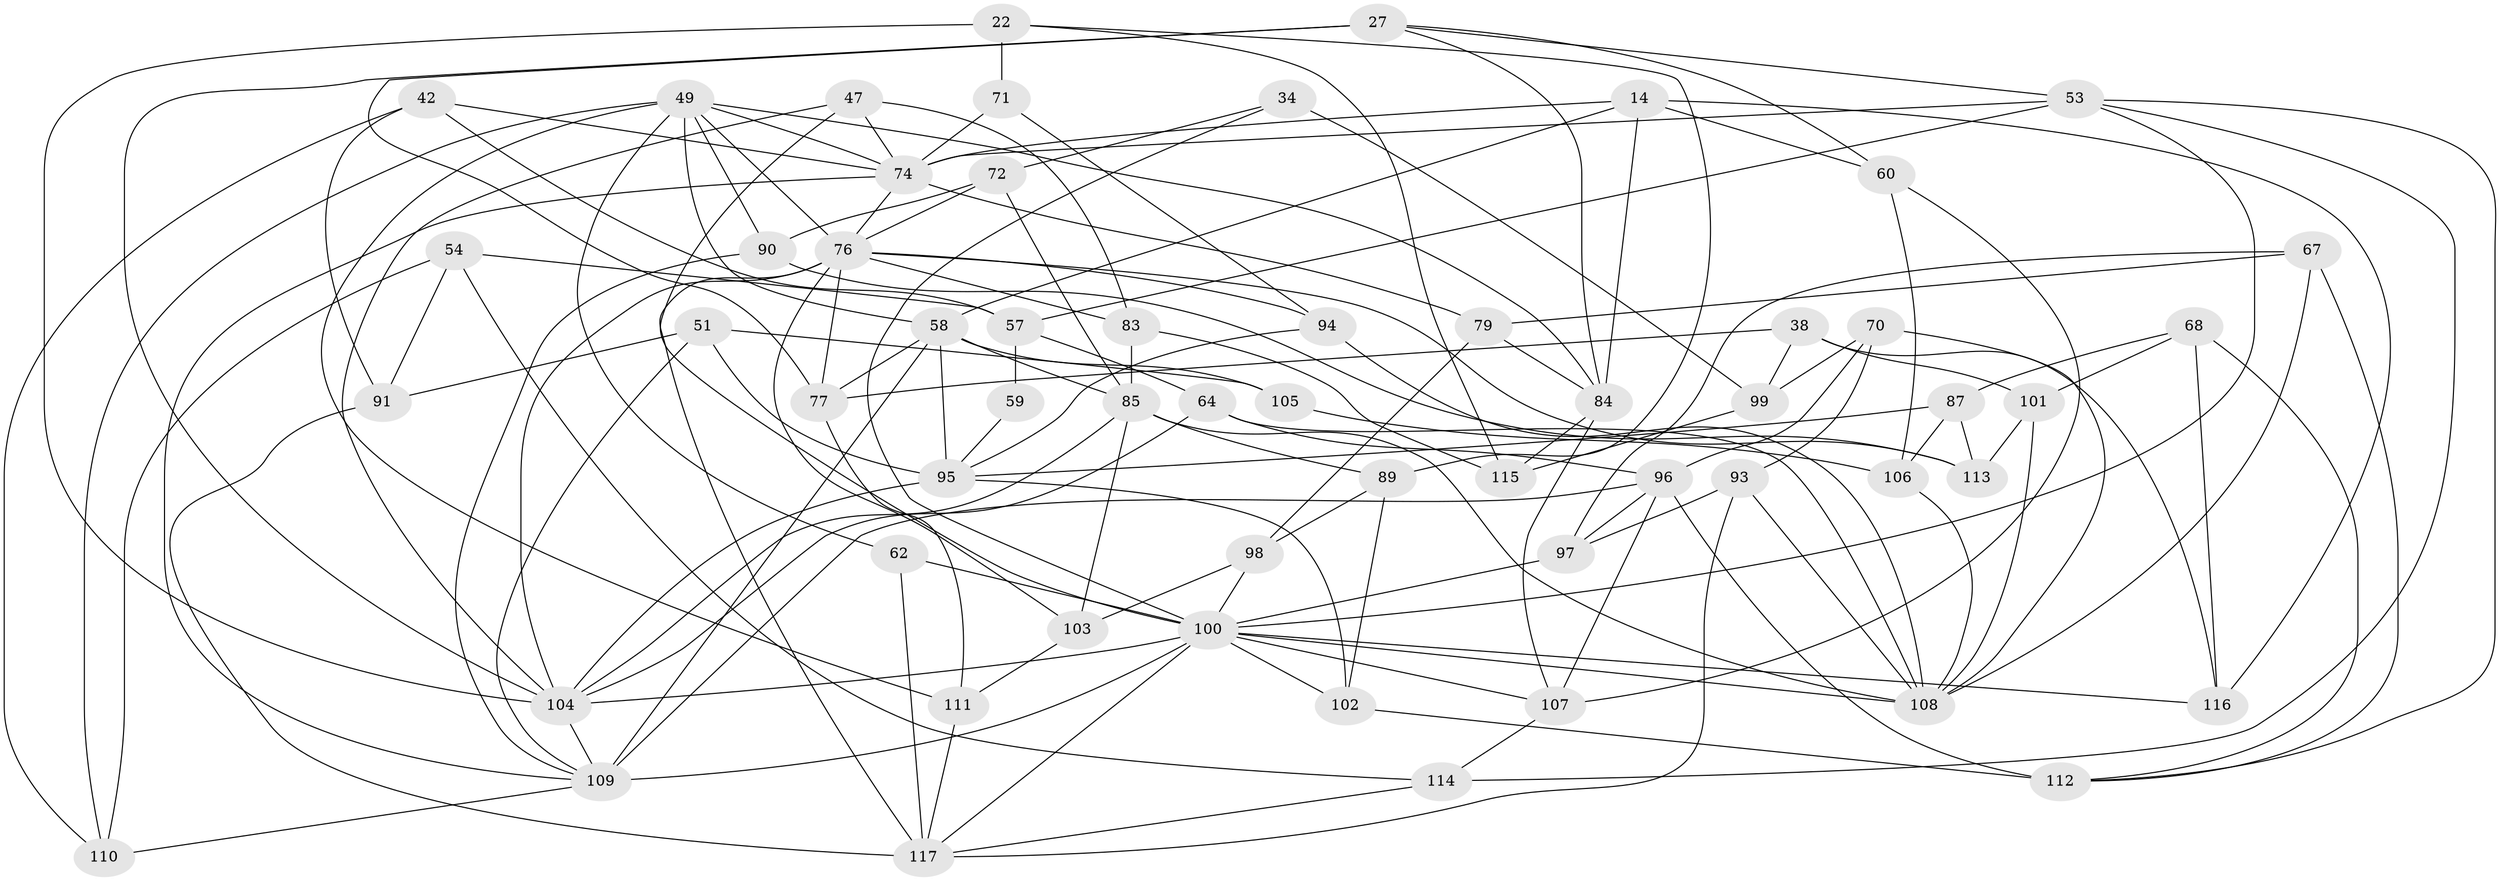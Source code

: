 // original degree distribution, {4: 1.0}
// Generated by graph-tools (version 1.1) at 2025/56/03/09/25 04:56:33]
// undirected, 58 vertices, 144 edges
graph export_dot {
graph [start="1"]
  node [color=gray90,style=filled];
  14 [super="+13"];
  22 [super="+7"];
  27 [super="+23"];
  34;
  38;
  42;
  47;
  49 [super="+39+48"];
  51 [super="+29"];
  53 [super="+35"];
  54;
  57 [super="+26"];
  58 [super="+24+52"];
  59;
  60;
  62;
  64;
  67;
  68;
  70;
  71;
  72;
  74 [super="+6+21+61"];
  76 [super="+73"];
  77 [super="+75"];
  79;
  83;
  84 [super="+2"];
  85 [super="+80"];
  87;
  89;
  90;
  91;
  93;
  94;
  95 [super="+63+82"];
  96 [super="+8"];
  97;
  98;
  99 [super="+81"];
  100 [super="+50+88+69"];
  101;
  102;
  103;
  104 [super="+15+20+78+28+44"];
  105;
  106;
  107 [super="+66"];
  108 [super="+56"];
  109 [super="+40+45+55"];
  110;
  111;
  112 [super="+86"];
  113;
  114;
  115 [super="+32"];
  116;
  117 [super="+30+92"];
  14 -- 60;
  14 -- 116;
  14 -- 84 [weight=2];
  14 -- 74;
  14 -- 58;
  22 -- 115;
  22 -- 71 [weight=2];
  22 -- 89;
  22 -- 104 [weight=2];
  27 -- 60;
  27 -- 77;
  27 -- 104 [weight=2];
  27 -- 84;
  27 -- 53;
  34 -- 72;
  34 -- 99 [weight=2];
  34 -- 100;
  38 -- 101;
  38 -- 116;
  38 -- 99;
  38 -- 77;
  42 -- 110;
  42 -- 74;
  42 -- 91;
  42 -- 57;
  47 -- 83;
  47 -- 74;
  47 -- 104;
  47 -- 100;
  49 -- 62 [weight=2];
  49 -- 90;
  49 -- 58 [weight=2];
  49 -- 76;
  49 -- 84;
  49 -- 74;
  49 -- 110;
  49 -- 111;
  51 -- 105 [weight=2];
  51 -- 91;
  51 -- 109 [weight=2];
  51 -- 95;
  53 -- 114;
  53 -- 57;
  53 -- 74;
  53 -- 112;
  53 -- 100;
  54 -- 110;
  54 -- 91;
  54 -- 114;
  54 -- 57;
  57 -- 59 [weight=2];
  57 -- 64;
  58 -- 105;
  58 -- 85 [weight=2];
  58 -- 109 [weight=2];
  58 -- 95 [weight=3];
  58 -- 77;
  59 -- 95 [weight=2];
  60 -- 106;
  60 -- 107;
  62 -- 100;
  62 -- 117;
  64 -- 96;
  64 -- 104;
  64 -- 108;
  67 -- 97;
  67 -- 79;
  67 -- 108;
  67 -- 112;
  68 -- 116;
  68 -- 87;
  68 -- 101;
  68 -- 112;
  70 -- 99;
  70 -- 93;
  70 -- 108;
  70 -- 96;
  71 -- 94;
  71 -- 74;
  72 -- 90;
  72 -- 85;
  72 -- 76;
  74 -- 76 [weight=2];
  74 -- 79;
  74 -- 109;
  76 -- 104 [weight=2];
  76 -- 103;
  76 -- 77 [weight=2];
  76 -- 113;
  76 -- 83;
  76 -- 117 [weight=2];
  76 -- 94;
  77 -- 111;
  79 -- 98;
  79 -- 84;
  83 -- 115;
  83 -- 85;
  84 -- 115 [weight=2];
  84 -- 107;
  85 -- 103;
  85 -- 104 [weight=3];
  85 -- 89;
  85 -- 108;
  87 -- 106;
  87 -- 113;
  87 -- 95;
  89 -- 102;
  89 -- 98;
  90 -- 113;
  90 -- 109;
  91 -- 117;
  93 -- 97;
  93 -- 117;
  93 -- 108;
  94 -- 95;
  94 -- 108;
  95 -- 102;
  95 -- 104 [weight=3];
  96 -- 112 [weight=2];
  96 -- 97;
  96 -- 107 [weight=2];
  96 -- 109;
  97 -- 100;
  98 -- 103;
  98 -- 100;
  99 -- 115 [weight=2];
  100 -- 116;
  100 -- 104;
  100 -- 107;
  100 -- 109 [weight=3];
  100 -- 117;
  100 -- 102;
  100 -- 108 [weight=2];
  101 -- 113;
  101 -- 108;
  102 -- 112;
  103 -- 111;
  104 -- 109;
  105 -- 106;
  106 -- 108;
  107 -- 114;
  109 -- 110;
  111 -- 117;
  114 -- 117;
}
